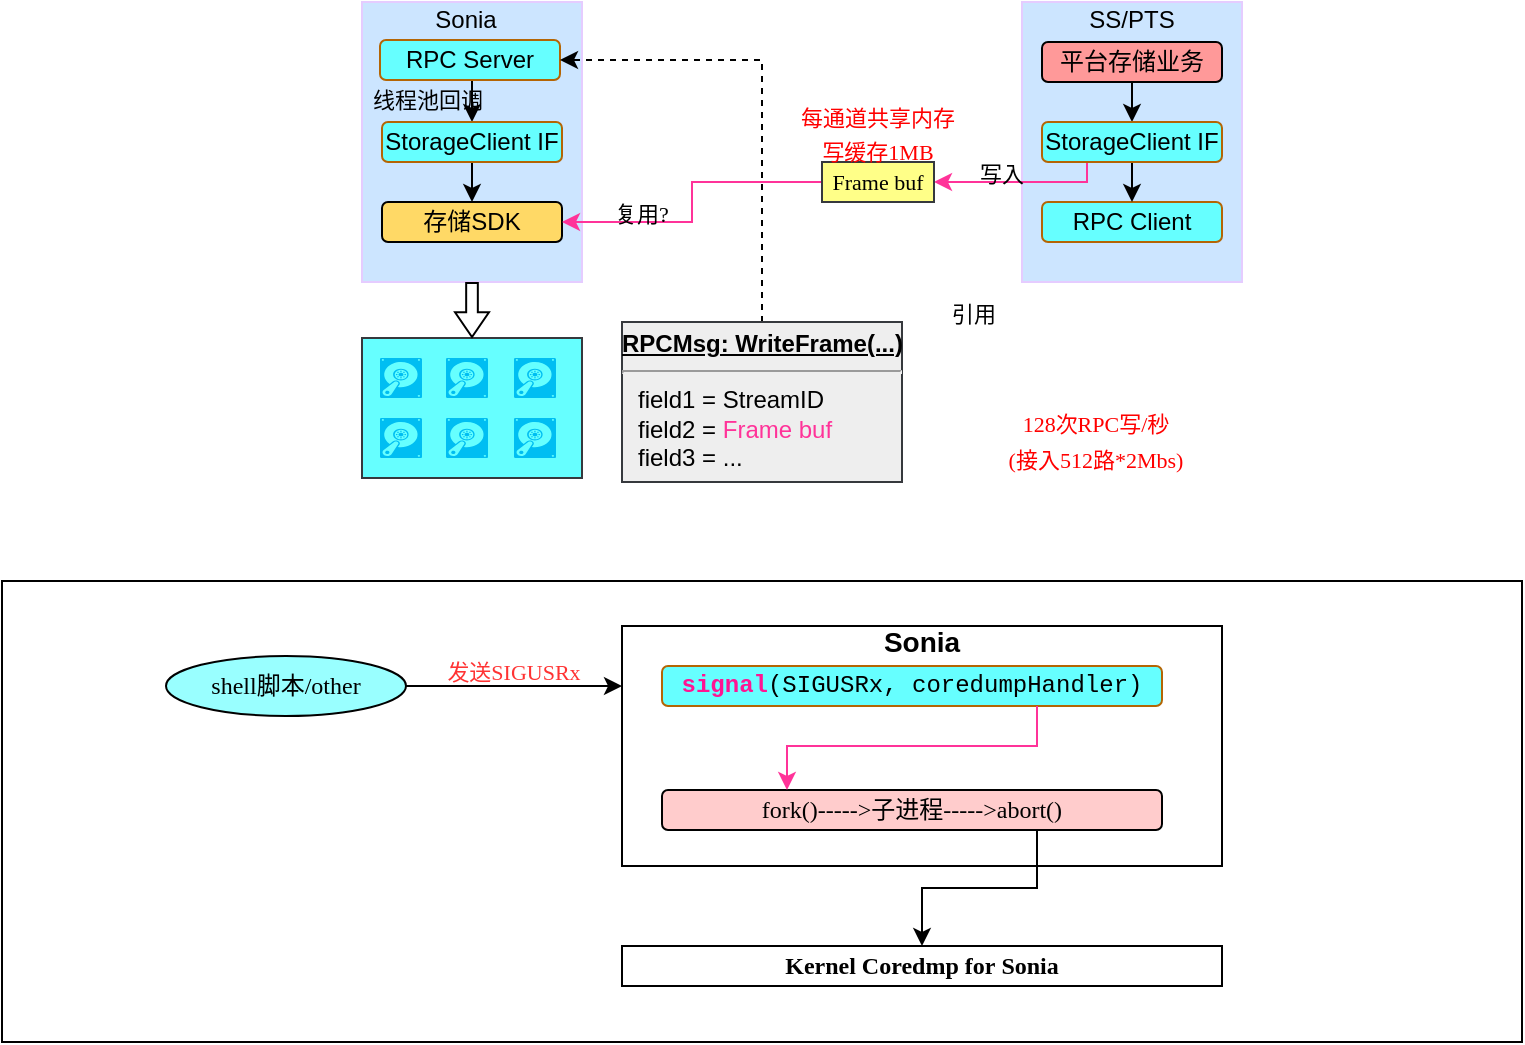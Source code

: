 <mxfile version="20.4.2" type="github">
  <diagram id="C5RBs43oDa-KdzZeNtuy" name="Page-1">
    <mxGraphModel dx="1038" dy="579" grid="1" gridSize="10" guides="1" tooltips="1" connect="1" arrows="1" fold="1" page="1" pageScale="1" pageWidth="827" pageHeight="1169" math="0" shadow="0">
      <root>
        <mxCell id="WIyWlLk6GJQsqaUBKTNV-0" />
        <mxCell id="WIyWlLk6GJQsqaUBKTNV-1" parent="WIyWlLk6GJQsqaUBKTNV-0" />
        <mxCell id="m1yB8VaNzLGdRQ7UP5lw-0" value="" style="rounded=0;whiteSpace=wrap;html=1;fontFamily=Lucida Console;fontSize=11;" vertex="1" parent="WIyWlLk6GJQsqaUBKTNV-1">
          <mxGeometry x="110" y="469.5" width="760" height="230.5" as="geometry" />
        </mxCell>
        <mxCell id="m1yB8VaNzLGdRQ7UP5lw-40" value="" style="rounded=0;whiteSpace=wrap;html=1;fillColor=#FFFFFF;strokeColor=#000000;gradientColor=none;" vertex="1" parent="WIyWlLk6GJQsqaUBKTNV-1">
          <mxGeometry x="420" y="492" width="300" height="120" as="geometry" />
        </mxCell>
        <mxCell id="m1yB8VaNzLGdRQ7UP5lw-1" value="" style="rounded=0;whiteSpace=wrap;html=1;fillColor=#66FFFF;strokeColor=#36393d;" vertex="1" parent="WIyWlLk6GJQsqaUBKTNV-1">
          <mxGeometry x="290" y="348" width="110" height="70" as="geometry" />
        </mxCell>
        <mxCell id="m1yB8VaNzLGdRQ7UP5lw-2" value="" style="rounded=0;whiteSpace=wrap;html=1;fillColor=#CCE5FF;strokeColor=#E5CCFF;gradientColor=none;" vertex="1" parent="WIyWlLk6GJQsqaUBKTNV-1">
          <mxGeometry x="620" y="180" width="110" height="140" as="geometry" />
        </mxCell>
        <mxCell id="m1yB8VaNzLGdRQ7UP5lw-3" value="" style="rounded=0;whiteSpace=wrap;html=1;fillColor=#CCE5FF;strokeColor=#E5CCFF;gradientColor=none;" vertex="1" parent="WIyWlLk6GJQsqaUBKTNV-1">
          <mxGeometry x="290" y="180" width="110" height="140" as="geometry" />
        </mxCell>
        <mxCell id="m1yB8VaNzLGdRQ7UP5lw-4" value="存储SDK" style="rounded=1;whiteSpace=wrap;html=1;fillColor=#FFD966;" vertex="1" parent="WIyWlLk6GJQsqaUBKTNV-1">
          <mxGeometry x="300" y="280" width="90" height="20" as="geometry" />
        </mxCell>
        <mxCell id="m1yB8VaNzLGdRQ7UP5lw-5" style="edgeStyle=orthogonalEdgeStyle;rounded=0;orthogonalLoop=1;jettySize=auto;html=1;exitX=0.5;exitY=1;exitDx=0;exitDy=0;entryX=0.5;entryY=0;entryDx=0;entryDy=0;fontSize=11;" edge="1" parent="WIyWlLk6GJQsqaUBKTNV-1" source="m1yB8VaNzLGdRQ7UP5lw-6" target="m1yB8VaNzLGdRQ7UP5lw-18">
          <mxGeometry relative="1" as="geometry" />
        </mxCell>
        <mxCell id="m1yB8VaNzLGdRQ7UP5lw-6" value="RPC Server" style="rounded=1;whiteSpace=wrap;html=1;fillColor=#66FFFF;strokeColor=#b46504;" vertex="1" parent="WIyWlLk6GJQsqaUBKTNV-1">
          <mxGeometry x="299" y="199" width="90" height="20" as="geometry" />
        </mxCell>
        <mxCell id="m1yB8VaNzLGdRQ7UP5lw-7" style="edgeStyle=orthogonalEdgeStyle;rounded=0;orthogonalLoop=1;jettySize=auto;html=1;exitX=1;exitY=0.5;exitDx=0;exitDy=0;entryX=0;entryY=0.25;entryDx=0;entryDy=0;fontFamily=Lucida Console;fontSize=11;fontColor=#000000;" edge="1" parent="WIyWlLk6GJQsqaUBKTNV-1" source="m1yB8VaNzLGdRQ7UP5lw-43" target="m1yB8VaNzLGdRQ7UP5lw-40">
          <mxGeometry relative="1" as="geometry" />
        </mxCell>
        <mxCell id="m1yB8VaNzLGdRQ7UP5lw-8" value="RPC Client" style="rounded=1;whiteSpace=wrap;html=1;fillColor=#66FFFF;strokeColor=#b46504;" vertex="1" parent="WIyWlLk6GJQsqaUBKTNV-1">
          <mxGeometry x="630" y="280" width="90" height="20" as="geometry" />
        </mxCell>
        <mxCell id="m1yB8VaNzLGdRQ7UP5lw-9" style="edgeStyle=orthogonalEdgeStyle;rounded=0;orthogonalLoop=1;jettySize=auto;html=1;exitX=0.5;exitY=1;exitDx=0;exitDy=0;entryX=0.5;entryY=0;entryDx=0;entryDy=0;fontSize=11;" edge="1" parent="WIyWlLk6GJQsqaUBKTNV-1" source="m1yB8VaNzLGdRQ7UP5lw-10" target="m1yB8VaNzLGdRQ7UP5lw-13">
          <mxGeometry relative="1" as="geometry" />
        </mxCell>
        <mxCell id="m1yB8VaNzLGdRQ7UP5lw-10" value="平台存储业务" style="rounded=1;whiteSpace=wrap;html=1;fillColor=#FF9999;" vertex="1" parent="WIyWlLk6GJQsqaUBKTNV-1">
          <mxGeometry x="630" y="200" width="90" height="20" as="geometry" />
        </mxCell>
        <mxCell id="m1yB8VaNzLGdRQ7UP5lw-11" style="edgeStyle=orthogonalEdgeStyle;rounded=0;orthogonalLoop=1;jettySize=auto;html=1;exitX=0.5;exitY=1;exitDx=0;exitDy=0;entryX=0.5;entryY=0;entryDx=0;entryDy=0;fontSize=11;" edge="1" parent="WIyWlLk6GJQsqaUBKTNV-1" source="m1yB8VaNzLGdRQ7UP5lw-13" target="m1yB8VaNzLGdRQ7UP5lw-8">
          <mxGeometry relative="1" as="geometry" />
        </mxCell>
        <mxCell id="m1yB8VaNzLGdRQ7UP5lw-12" style="edgeStyle=orthogonalEdgeStyle;rounded=0;orthogonalLoop=1;jettySize=auto;html=1;exitX=0.25;exitY=1;exitDx=0;exitDy=0;entryX=1;entryY=0.5;entryDx=0;entryDy=0;fontFamily=Lucida Console;fontSize=11;fontColor=#FF0000;strokeColor=#FF3399;" edge="1" parent="WIyWlLk6GJQsqaUBKTNV-1" source="m1yB8VaNzLGdRQ7UP5lw-13" target="m1yB8VaNzLGdRQ7UP5lw-24">
          <mxGeometry relative="1" as="geometry">
            <Array as="points">
              <mxPoint x="653" y="270" />
            </Array>
          </mxGeometry>
        </mxCell>
        <mxCell id="m1yB8VaNzLGdRQ7UP5lw-13" value="StorageClient&amp;nbsp;IF" style="rounded=1;whiteSpace=wrap;html=1;fillColor=#66FFFF;strokeColor=#b46504;" vertex="1" parent="WIyWlLk6GJQsqaUBKTNV-1">
          <mxGeometry x="630" y="240" width="90" height="20" as="geometry" />
        </mxCell>
        <mxCell id="m1yB8VaNzLGdRQ7UP5lw-14" value="" style="verticalLabelPosition=bottom;html=1;verticalAlign=top;align=center;strokeColor=none;fillColor=#00BEF2;shape=mxgraph.azure.vhd;pointerEvents=1;" vertex="1" parent="WIyWlLk6GJQsqaUBKTNV-1">
          <mxGeometry x="299" y="358" width="21" height="20" as="geometry" />
        </mxCell>
        <mxCell id="m1yB8VaNzLGdRQ7UP5lw-15" value="" style="verticalLabelPosition=bottom;html=1;verticalAlign=top;align=center;strokeColor=none;fillColor=#00BEF2;shape=mxgraph.azure.vhd;pointerEvents=1;" vertex="1" parent="WIyWlLk6GJQsqaUBKTNV-1">
          <mxGeometry x="332" y="358" width="21" height="20" as="geometry" />
        </mxCell>
        <mxCell id="m1yB8VaNzLGdRQ7UP5lw-16" value="" style="verticalLabelPosition=bottom;html=1;verticalAlign=top;align=center;strokeColor=none;fillColor=#00BEF2;shape=mxgraph.azure.vhd;pointerEvents=1;" vertex="1" parent="WIyWlLk6GJQsqaUBKTNV-1">
          <mxGeometry x="366" y="358" width="21" height="20" as="geometry" />
        </mxCell>
        <mxCell id="m1yB8VaNzLGdRQ7UP5lw-17" style="edgeStyle=orthogonalEdgeStyle;rounded=0;orthogonalLoop=1;jettySize=auto;html=1;exitX=0.5;exitY=1;exitDx=0;exitDy=0;entryX=0.5;entryY=0;entryDx=0;entryDy=0;fontSize=11;" edge="1" parent="WIyWlLk6GJQsqaUBKTNV-1" source="m1yB8VaNzLGdRQ7UP5lw-18" target="m1yB8VaNzLGdRQ7UP5lw-4">
          <mxGeometry relative="1" as="geometry" />
        </mxCell>
        <mxCell id="m1yB8VaNzLGdRQ7UP5lw-18" value="StorageClient&amp;nbsp;IF" style="rounded=1;whiteSpace=wrap;html=1;fillColor=#66FFFF;strokeColor=#b46504;" vertex="1" parent="WIyWlLk6GJQsqaUBKTNV-1">
          <mxGeometry x="300" y="240" width="90" height="20" as="geometry" />
        </mxCell>
        <mxCell id="m1yB8VaNzLGdRQ7UP5lw-19" value="&lt;font style=&quot;font-size: 11px&quot; face=&quot;Lucida Console&quot;&gt;线程池回调&lt;/font&gt;" style="text;html=1;strokeColor=none;fillColor=none;align=center;verticalAlign=middle;whiteSpace=wrap;rounded=0;fontSize=14;" vertex="1" parent="WIyWlLk6GJQsqaUBKTNV-1">
          <mxGeometry x="290" y="223" width="66" height="10" as="geometry" />
        </mxCell>
        <mxCell id="m1yB8VaNzLGdRQ7UP5lw-20" value="&lt;font style=&quot;font-size: 12px&quot;&gt;SS/PTS&lt;/font&gt;" style="text;html=1;strokeColor=none;fillColor=none;align=center;verticalAlign=middle;whiteSpace=wrap;rounded=0;fontSize=14;" vertex="1" parent="WIyWlLk6GJQsqaUBKTNV-1">
          <mxGeometry x="645" y="180" width="60" height="15" as="geometry" />
        </mxCell>
        <mxCell id="m1yB8VaNzLGdRQ7UP5lw-21" value="&lt;span style=&quot;font-size: 12px&quot;&gt;Sonia&lt;/span&gt;" style="text;html=1;strokeColor=none;fillColor=none;align=center;verticalAlign=middle;whiteSpace=wrap;rounded=0;fontSize=14;" vertex="1" parent="WIyWlLk6GJQsqaUBKTNV-1">
          <mxGeometry x="312" y="180" width="60" height="15" as="geometry" />
        </mxCell>
        <mxCell id="m1yB8VaNzLGdRQ7UP5lw-22" style="edgeStyle=orthogonalEdgeStyle;rounded=0;orthogonalLoop=1;jettySize=auto;html=1;exitX=0;exitY=0.5;exitDx=0;exitDy=0;fontFamily=Lucida Console;fontSize=11;fontColor=#FF0000;strokeColor=#FF3399;" edge="1" parent="WIyWlLk6GJQsqaUBKTNV-1" source="m1yB8VaNzLGdRQ7UP5lw-24" target="m1yB8VaNzLGdRQ7UP5lw-4">
          <mxGeometry relative="1" as="geometry" />
        </mxCell>
        <mxCell id="m1yB8VaNzLGdRQ7UP5lw-23" style="edgeStyle=orthogonalEdgeStyle;rounded=0;orthogonalLoop=1;jettySize=auto;html=1;exitX=0.75;exitY=1;exitDx=0;exitDy=0;entryX=0.5;entryY=0;entryDx=0;entryDy=0;fontFamily=Lucida Console;fontSize=11;fontColor=#FF0000;strokeColor=#000000;" edge="1" parent="WIyWlLk6GJQsqaUBKTNV-1" source="m1yB8VaNzLGdRQ7UP5lw-39" target="m1yB8VaNzLGdRQ7UP5lw-36">
          <mxGeometry relative="1" as="geometry" />
        </mxCell>
        <mxCell id="m1yB8VaNzLGdRQ7UP5lw-24" value="&lt;font style=&quot;font-size: 11px&quot;&gt;Frame buf&lt;/font&gt;" style="rounded=0;whiteSpace=wrap;html=1;fontFamily=Times New Roman;fontSize=12;strokeColor=#36393d;fillColor=#ffff88;" vertex="1" parent="WIyWlLk6GJQsqaUBKTNV-1">
          <mxGeometry x="520" y="260" width="56" height="20" as="geometry" />
        </mxCell>
        <mxCell id="m1yB8VaNzLGdRQ7UP5lw-25" style="edgeStyle=orthogonalEdgeStyle;rounded=0;orthogonalLoop=1;jettySize=auto;html=1;exitX=0.5;exitY=0;exitDx=0;exitDy=0;entryX=1;entryY=0.5;entryDx=0;entryDy=0;dashed=1;fontFamily=Lucida Console;fontSize=11;fontColor=#000000;" edge="1" parent="WIyWlLk6GJQsqaUBKTNV-1" source="m1yB8VaNzLGdRQ7UP5lw-26" target="m1yB8VaNzLGdRQ7UP5lw-6">
          <mxGeometry relative="1" as="geometry" />
        </mxCell>
        <mxCell id="m1yB8VaNzLGdRQ7UP5lw-26" value="&lt;p style=&quot;margin: 0px ; margin-top: 4px ; text-align: center ; text-decoration: underline&quot;&gt;&lt;b&gt;RPCMsg: WriteFrame(...)&lt;/b&gt;&lt;/p&gt;&lt;hr&gt;&lt;p style=&quot;margin: 0px ; margin-left: 8px&quot;&gt;field1 = StreamID&lt;br&gt;field2 = &lt;font color=&quot;#ff3399&quot;&gt;Frame buf&lt;/font&gt;&lt;br&gt;field3 = ...&lt;/p&gt;" style="verticalAlign=top;align=left;overflow=fill;fontSize=12;fontFamily=Helvetica;html=1;strokeColor=#36393d;fillColor=#eeeeee;" vertex="1" parent="WIyWlLk6GJQsqaUBKTNV-1">
          <mxGeometry x="420" y="340" width="140" height="80" as="geometry" />
        </mxCell>
        <mxCell id="m1yB8VaNzLGdRQ7UP5lw-27" value="&lt;font style=&quot;font-size: 11px&quot; face=&quot;Lucida Console&quot; color=&quot;#ff0000&quot;&gt;每通道共享内存&lt;br style=&quot;font-size: 11px&quot;&gt;写缓存1MB&lt;/font&gt;" style="text;html=1;strokeColor=none;fillColor=none;align=center;verticalAlign=middle;whiteSpace=wrap;rounded=0;fontSize=14;" vertex="1" parent="WIyWlLk6GJQsqaUBKTNV-1">
          <mxGeometry x="493" y="230" width="110" height="30" as="geometry" />
        </mxCell>
        <mxCell id="m1yB8VaNzLGdRQ7UP5lw-28" value="&lt;font face=&quot;Lucida Console&quot;&gt;&lt;span style=&quot;font-size: 11px&quot;&gt;写入&lt;/span&gt;&lt;/font&gt;" style="text;html=1;strokeColor=none;fillColor=none;align=center;verticalAlign=middle;whiteSpace=wrap;rounded=0;fontSize=14;" vertex="1" parent="WIyWlLk6GJQsqaUBKTNV-1">
          <mxGeometry x="590" y="260" width="40" height="10" as="geometry" />
        </mxCell>
        <mxCell id="m1yB8VaNzLGdRQ7UP5lw-29" value="&lt;font face=&quot;Lucida Console&quot;&gt;&lt;span style=&quot;font-size: 11px&quot;&gt;引用&lt;/span&gt;&lt;/font&gt;" style="text;html=1;strokeColor=none;fillColor=none;align=center;verticalAlign=middle;whiteSpace=wrap;rounded=0;fontSize=14;" vertex="1" parent="WIyWlLk6GJQsqaUBKTNV-1">
          <mxGeometry x="576" y="330" width="40" height="10" as="geometry" />
        </mxCell>
        <mxCell id="m1yB8VaNzLGdRQ7UP5lw-30" value="&lt;font face=&quot;Lucida Console&quot;&gt;&lt;span style=&quot;font-size: 11px&quot;&gt;复用?&lt;/span&gt;&lt;/font&gt;" style="text;html=1;strokeColor=none;fillColor=none;align=center;verticalAlign=middle;whiteSpace=wrap;rounded=0;fontSize=14;" vertex="1" parent="WIyWlLk6GJQsqaUBKTNV-1">
          <mxGeometry x="410" y="280" width="40" height="10" as="geometry" />
        </mxCell>
        <mxCell id="m1yB8VaNzLGdRQ7UP5lw-31" value="" style="verticalLabelPosition=bottom;html=1;verticalAlign=top;align=center;strokeColor=none;fillColor=#00BEF2;shape=mxgraph.azure.vhd;pointerEvents=1;" vertex="1" parent="WIyWlLk6GJQsqaUBKTNV-1">
          <mxGeometry x="299" y="388" width="21" height="20" as="geometry" />
        </mxCell>
        <mxCell id="m1yB8VaNzLGdRQ7UP5lw-32" value="" style="verticalLabelPosition=bottom;html=1;verticalAlign=top;align=center;strokeColor=none;fillColor=#00BEF2;shape=mxgraph.azure.vhd;pointerEvents=1;" vertex="1" parent="WIyWlLk6GJQsqaUBKTNV-1">
          <mxGeometry x="332" y="388" width="21" height="20" as="geometry" />
        </mxCell>
        <mxCell id="m1yB8VaNzLGdRQ7UP5lw-33" value="" style="verticalLabelPosition=bottom;html=1;verticalAlign=top;align=center;strokeColor=none;fillColor=#00BEF2;shape=mxgraph.azure.vhd;pointerEvents=1;" vertex="1" parent="WIyWlLk6GJQsqaUBKTNV-1">
          <mxGeometry x="366" y="388" width="21" height="20" as="geometry" />
        </mxCell>
        <mxCell id="m1yB8VaNzLGdRQ7UP5lw-34" value="" style="shape=flexArrow;endArrow=classic;html=1;rounded=0;fontFamily=Lucida Console;fontSize=11;fontColor=#FF3399;strokeColor=#000000;exitX=0.5;exitY=1;exitDx=0;exitDy=0;width=5.833;endSize=3.775;endWidth=10.139;entryX=0.5;entryY=0;entryDx=0;entryDy=0;" edge="1" parent="WIyWlLk6GJQsqaUBKTNV-1" source="m1yB8VaNzLGdRQ7UP5lw-3" target="m1yB8VaNzLGdRQ7UP5lw-1">
          <mxGeometry width="50" height="50" relative="1" as="geometry">
            <mxPoint x="320" y="550" as="sourcePoint" />
            <mxPoint x="345" y="350" as="targetPoint" />
          </mxGeometry>
        </mxCell>
        <mxCell id="m1yB8VaNzLGdRQ7UP5lw-35" value="&lt;font face=&quot;Lucida Console&quot; color=&quot;#ff0000&quot;&gt;&lt;span style=&quot;font-size: 11px&quot;&gt;128次RPC写/秒&lt;br&gt;(接入512路*2Mbs)&lt;/span&gt;&lt;/font&gt;" style="text;html=1;strokeColor=none;fillColor=none;align=center;verticalAlign=middle;whiteSpace=wrap;rounded=0;fontSize=14;" vertex="1" parent="WIyWlLk6GJQsqaUBKTNV-1">
          <mxGeometry x="590" y="378" width="134" height="42" as="geometry" />
        </mxCell>
        <mxCell id="m1yB8VaNzLGdRQ7UP5lw-36" value="&lt;b&gt;&lt;font face=&quot;Lucida Console&quot;&gt;Kernel Coredmp for&amp;nbsp;Sonia&lt;/font&gt;&lt;/b&gt;" style="rounded=0;whiteSpace=wrap;html=1;fillColor=#FFFFFF;strokeColor=#000000;gradientColor=none;" vertex="1" parent="WIyWlLk6GJQsqaUBKTNV-1">
          <mxGeometry x="420" y="652" width="300" height="20" as="geometry" />
        </mxCell>
        <mxCell id="m1yB8VaNzLGdRQ7UP5lw-37" value="&lt;code style=&quot;text-align: left; margin: 0px !important; padding: 0px !important; font-family: Consolas, &amp;quot;Bitstream Vera Sans Mono&amp;quot;, &amp;quot;Courier New&amp;quot;, Courier, monospace !important; border-radius: 0px !important; background: none !important; border: 0px !important; inset: auto !important; float: none !important; height: auto !important; line-height: 1.8em !important; outline: 0px !important; overflow: visible !important; position: static !important; vertical-align: baseline !important; width: auto !important; box-sizing: content-box !important; font-weight: bold !important; min-height: auto !important; color: rgb(255, 20, 147) !important;&quot; class=&quot;cpp functions bold&quot;&gt;signal&lt;/code&gt;&lt;code style=&quot;text-align: left; margin: 0px !important; padding: 0px !important; font-family: Consolas, &amp;quot;Bitstream Vera Sans Mono&amp;quot;, &amp;quot;Courier New&amp;quot;, Courier, monospace !important; border-radius: 0px !important; background: none !important; border: 0px !important; inset: auto !important; float: none !important; height: auto !important; line-height: 1.8em !important; outline: 0px !important; overflow: visible !important; position: static !important; vertical-align: baseline !important; width: auto !important; box-sizing: content-box !important; min-height: auto !important;&quot; class=&quot;cpp plain&quot;&gt;(SIGUSRx, coredumpHandler)&lt;/code&gt;" style="rounded=1;whiteSpace=wrap;html=1;fillColor=#66FFFF;strokeColor=#b46504;" vertex="1" parent="WIyWlLk6GJQsqaUBKTNV-1">
          <mxGeometry x="440" y="512" width="250" height="20" as="geometry" />
        </mxCell>
        <mxCell id="m1yB8VaNzLGdRQ7UP5lw-39" value="&lt;font face=&quot;Lucida Console&quot;&gt;fork()-----&amp;gt;子进程-----&amp;gt;abort()&lt;/font&gt;" style="rounded=1;whiteSpace=wrap;html=1;strokeColor=#000000;fillColor=#FFCCCC;align=center;" vertex="1" parent="WIyWlLk6GJQsqaUBKTNV-1">
          <mxGeometry x="440" y="574" width="250" height="20" as="geometry" />
        </mxCell>
        <mxCell id="m1yB8VaNzLGdRQ7UP5lw-41" value="&lt;b style=&quot;&quot;&gt;&lt;font style=&quot;font-size: 14px;&quot;&gt;Sonia&lt;/font&gt;&lt;/b&gt;" style="text;html=1;strokeColor=none;fillColor=none;align=center;verticalAlign=middle;whiteSpace=wrap;rounded=0;fontSize=14;" vertex="1" parent="WIyWlLk6GJQsqaUBKTNV-1">
          <mxGeometry x="530" y="492" width="80" height="15" as="geometry" />
        </mxCell>
        <mxCell id="m1yB8VaNzLGdRQ7UP5lw-42" style="edgeStyle=orthogonalEdgeStyle;rounded=0;orthogonalLoop=1;jettySize=auto;html=1;exitX=0.75;exitY=1;exitDx=0;exitDy=0;entryX=0.25;entryY=0;entryDx=0;entryDy=0;fontFamily=Lucida Console;fontSize=11;fontColor=#FF0000;strokeColor=#FF3399;" edge="1" parent="WIyWlLk6GJQsqaUBKTNV-1" source="m1yB8VaNzLGdRQ7UP5lw-37" target="m1yB8VaNzLGdRQ7UP5lw-39">
          <mxGeometry relative="1" as="geometry">
            <mxPoint x="548" y="272" as="sourcePoint" />
            <mxPoint x="560" y="352" as="targetPoint" />
            <Array as="points">
              <mxPoint x="628" y="552" />
              <mxPoint x="503" y="552" />
            </Array>
          </mxGeometry>
        </mxCell>
        <mxCell id="m1yB8VaNzLGdRQ7UP5lw-43" value="&lt;font style=&quot;font-size: 12px;&quot;&gt;shell脚本/other&lt;/font&gt;" style="ellipse;whiteSpace=wrap;html=1;strokeColor=#000000;fontFamily=Lucida Console;fontSize=14;fontColor=#000000;fillColor=#99FFFF;" vertex="1" parent="WIyWlLk6GJQsqaUBKTNV-1">
          <mxGeometry x="192" y="507" width="120" height="30" as="geometry" />
        </mxCell>
        <mxCell id="m1yB8VaNzLGdRQ7UP5lw-44" value="&lt;font color=&quot;#ff3333&quot; face=&quot;Lucida Console&quot;&gt;&lt;span style=&quot;font-size: 11px&quot;&gt;发送SIGUSRx&lt;/span&gt;&lt;/font&gt;" style="text;html=1;strokeColor=none;fillColor=none;align=center;verticalAlign=middle;whiteSpace=wrap;rounded=0;fontSize=14;" vertex="1" parent="WIyWlLk6GJQsqaUBKTNV-1">
          <mxGeometry x="316.5" y="509" width="97.5" height="10" as="geometry" />
        </mxCell>
      </root>
    </mxGraphModel>
  </diagram>
</mxfile>
